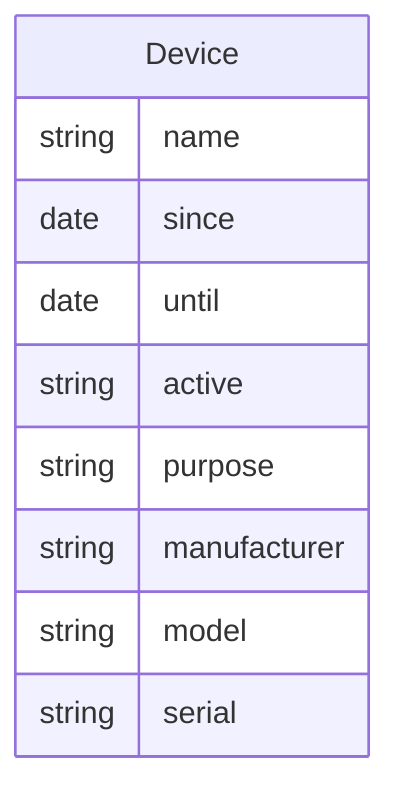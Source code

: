 erDiagram
Device {
    string name  
    date since  
    date until  
    string active  
    string purpose  
    string manufacturer  
    string model  
    string serial  
}